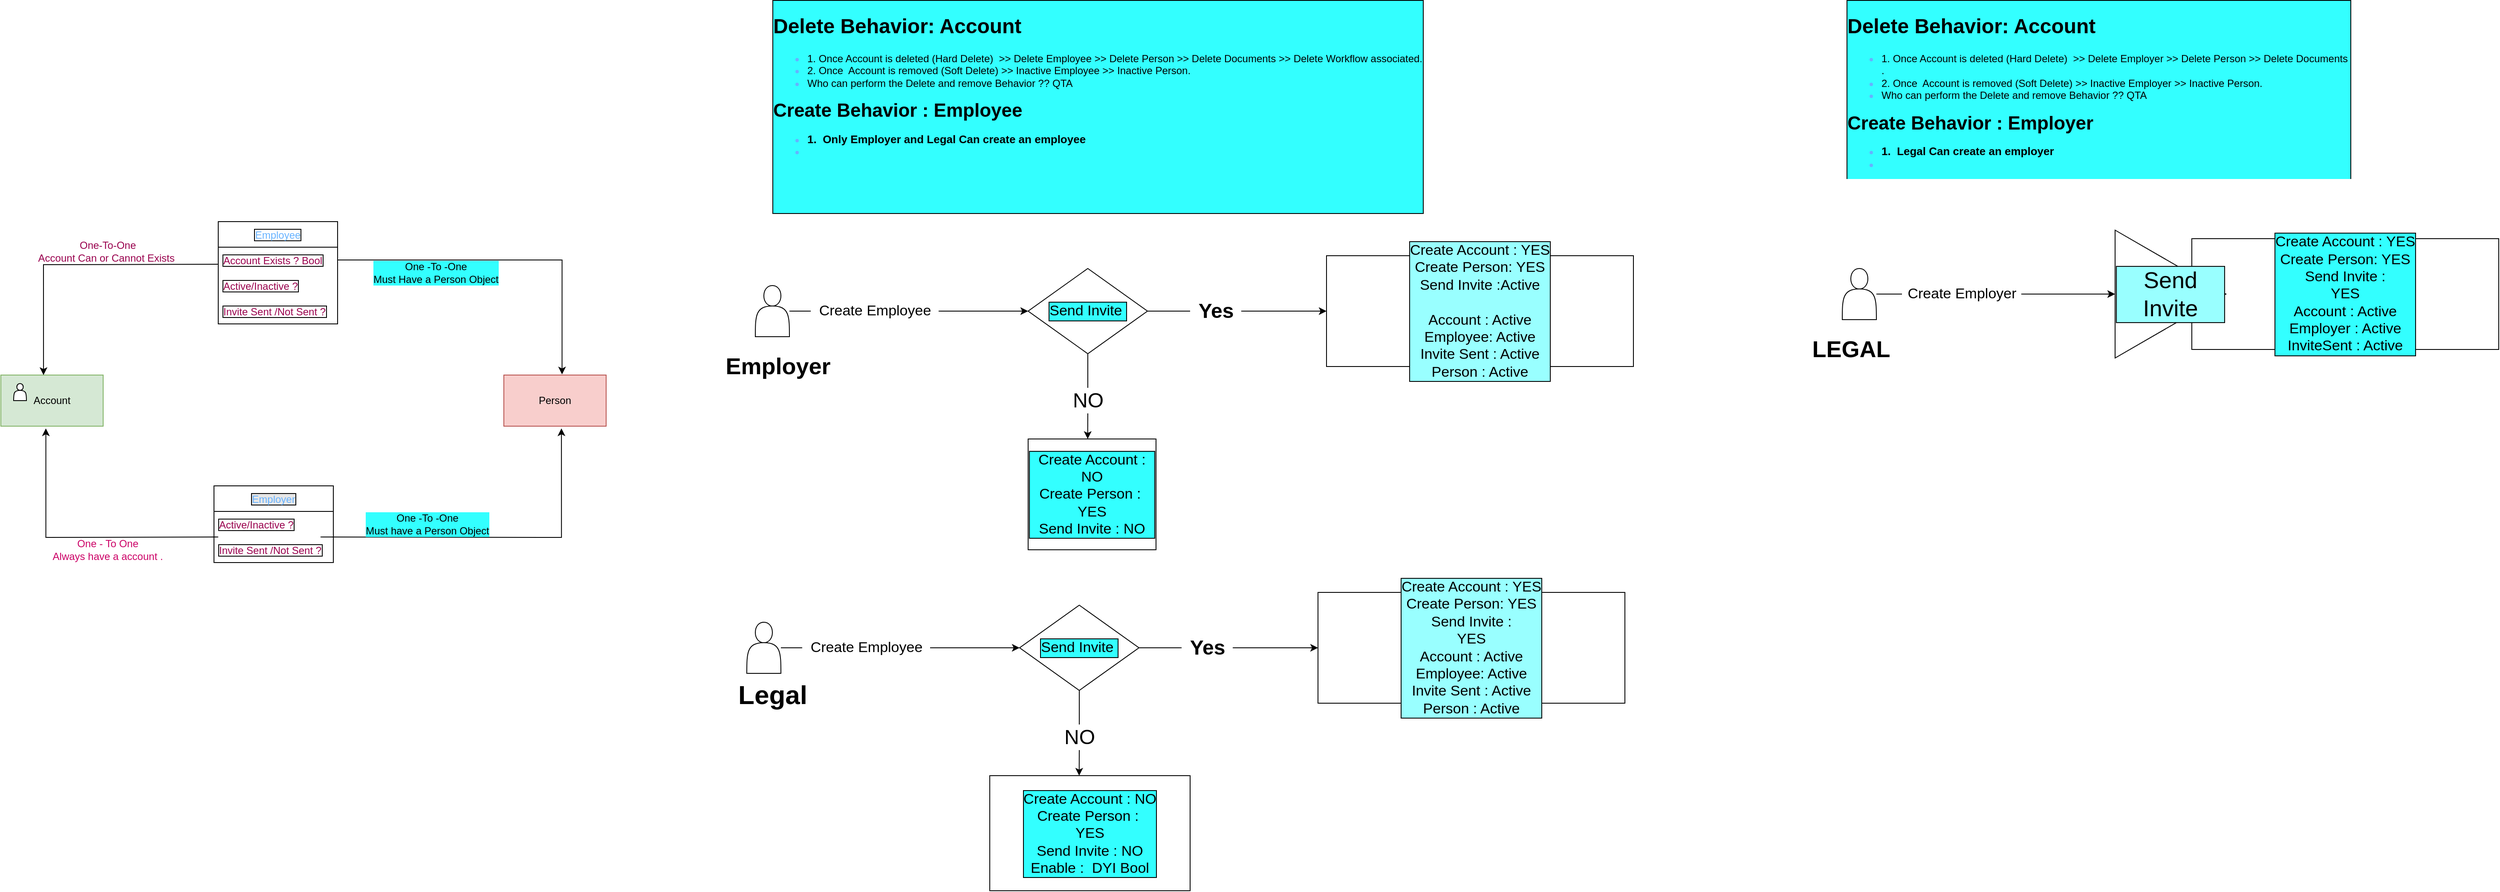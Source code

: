<mxfile version="16.4.5" type="github"><diagram id="2xvdcaAI2u6qGRwVfC7a" name="Page-1"><mxGraphModel dx="1384" dy="729" grid="1" gridSize="10" guides="1" tooltips="1" connect="1" arrows="1" fold="1" page="1" pageScale="1" pageWidth="850" pageHeight="1100" math="0" shadow="0"><root><mxCell id="0"/><mxCell id="1" parent="0"/><mxCell id="5xwT4UVQatDe8eMr6S1B-1" value="Account" style="rounded=0;whiteSpace=wrap;html=1;fillColor=#d5e8d4;strokeColor=#82b366;" vertex="1" parent="1"><mxGeometry x="70" y="450" width="120" height="60" as="geometry"/></mxCell><mxCell id="5xwT4UVQatDe8eMr6S1B-27" style="edgeStyle=orthogonalEdgeStyle;rounded=0;orthogonalLoop=1;jettySize=auto;html=1;entryX=0.417;entryY=0;entryDx=0;entryDy=0;entryPerimeter=0;" edge="1" parent="1" target="5xwT4UVQatDe8eMr6S1B-1"><mxGeometry relative="1" as="geometry"><mxPoint x="325" y="320.048" as="sourcePoint"/></mxGeometry></mxCell><mxCell id="5xwT4UVQatDe8eMr6S1B-17" style="edgeStyle=orthogonalEdgeStyle;rounded=0;orthogonalLoop=1;jettySize=auto;html=1;entryX=0.563;entryY=1.043;entryDx=0;entryDy=0;entryPerimeter=0;" edge="1" parent="1" target="5xwT4UVQatDe8eMr6S1B-5"><mxGeometry relative="1" as="geometry"><mxPoint x="445" y="640.048" as="sourcePoint"/></mxGeometry></mxCell><mxCell id="5xwT4UVQatDe8eMr6S1B-23" style="edgeStyle=orthogonalEdgeStyle;rounded=0;orthogonalLoop=1;jettySize=auto;html=1;entryX=0.44;entryY=1.043;entryDx=0;entryDy=0;entryPerimeter=0;" edge="1" parent="1" target="5xwT4UVQatDe8eMr6S1B-1"><mxGeometry relative="1" as="geometry"><mxPoint x="325" y="640.048" as="sourcePoint"/></mxGeometry></mxCell><mxCell id="5xwT4UVQatDe8eMr6S1B-5" value="Person" style="rounded=0;whiteSpace=wrap;html=1;fillColor=#f8cecc;strokeColor=#b85450;" vertex="1" parent="1"><mxGeometry x="660" y="450" width="120" height="60" as="geometry"/></mxCell><mxCell id="5xwT4UVQatDe8eMr6S1B-19" value="One -To -One&lt;br&gt;Must Have a Person Object" style="text;html=1;align=center;verticalAlign=middle;resizable=0;points=[];autosize=1;strokeColor=none;fillColor=none;labelBackgroundColor=#33FFFF;" vertex="1" parent="1"><mxGeometry x="500" y="315" width="160" height="30" as="geometry"/></mxCell><mxCell id="5xwT4UVQatDe8eMr6S1B-20" value="One -To -One&lt;br&gt;Must have a Person Object" style="text;html=1;align=center;verticalAlign=middle;resizable=0;points=[];autosize=1;strokeColor=none;fillColor=none;labelBackgroundColor=#33FFFF;" vertex="1" parent="1"><mxGeometry x="490" y="610" width="160" height="30" as="geometry"/></mxCell><mxCell id="5xwT4UVQatDe8eMr6S1B-24" value="One - To One&lt;br&gt;Always have a account ." style="text;html=1;align=center;verticalAlign=middle;resizable=0;points=[];autosize=1;strokeColor=none;fillColor=none;fontColor=#CC0066;" vertex="1" parent="1"><mxGeometry x="120" y="640" width="150" height="30" as="geometry"/></mxCell><mxCell id="5xwT4UVQatDe8eMr6S1B-26" value="" style="shape=actor;whiteSpace=wrap;html=1;labelBorderColor=default;" vertex="1" parent="1"><mxGeometry x="85" y="460" width="15" height="20" as="geometry"/></mxCell><mxCell id="5xwT4UVQatDe8eMr6S1B-28" value="One-To-One&lt;br&gt;Account Can or Cannot Exists&amp;nbsp;" style="text;html=1;align=center;verticalAlign=middle;resizable=0;points=[];autosize=1;strokeColor=none;fillColor=none;fontColor=#99004D;" vertex="1" parent="1"><mxGeometry x="105" y="290" width="180" height="30" as="geometry"/></mxCell><mxCell id="5xwT4UVQatDe8eMr6S1B-31" value="Employee" style="swimlane;fontStyle=0;childLayout=stackLayout;horizontal=1;startSize=30;horizontalStack=0;resizeParent=1;resizeParentMax=0;resizeLast=0;collapsible=1;marginBottom=0;labelBorderColor=default;fontColor=#66B2FF;" vertex="1" parent="1"><mxGeometry x="325" y="270" width="140" height="120" as="geometry"/></mxCell><mxCell id="5xwT4UVQatDe8eMr6S1B-32" value="Account Exists ? Bool" style="text;strokeColor=none;fillColor=none;align=left;verticalAlign=middle;spacingLeft=4;spacingRight=4;overflow=hidden;points=[[0,0.5],[1,0.5]];portConstraint=eastwest;rotatable=0;labelBorderColor=default;fontColor=#99004D;" vertex="1" parent="5xwT4UVQatDe8eMr6S1B-31"><mxGeometry y="30" width="140" height="30" as="geometry"/></mxCell><mxCell id="5xwT4UVQatDe8eMr6S1B-33" value="Active/Inactive ?" style="text;strokeColor=none;fillColor=none;align=left;verticalAlign=middle;spacingLeft=4;spacingRight=4;overflow=hidden;points=[[0,0.5],[1,0.5]];portConstraint=eastwest;rotatable=0;labelBorderColor=default;fontColor=#99004D;" vertex="1" parent="5xwT4UVQatDe8eMr6S1B-31"><mxGeometry y="60" width="140" height="30" as="geometry"/></mxCell><mxCell id="5xwT4UVQatDe8eMr6S1B-34" value="Invite Sent /Not Sent ?" style="text;strokeColor=none;fillColor=none;align=left;verticalAlign=middle;spacingLeft=4;spacingRight=4;overflow=hidden;points=[[0,0.5],[1,0.5]];portConstraint=eastwest;rotatable=0;labelBorderColor=default;fontColor=#99004D;" vertex="1" parent="5xwT4UVQatDe8eMr6S1B-31"><mxGeometry y="90" width="140" height="30" as="geometry"/></mxCell><mxCell id="5xwT4UVQatDe8eMr6S1B-35" style="edgeStyle=orthogonalEdgeStyle;rounded=0;orthogonalLoop=1;jettySize=auto;html=1;entryX=0.569;entryY=-0.012;entryDx=0;entryDy=0;entryPerimeter=0;fontColor=#99004D;" edge="1" parent="1" source="5xwT4UVQatDe8eMr6S1B-32" target="5xwT4UVQatDe8eMr6S1B-5"><mxGeometry relative="1" as="geometry"/></mxCell><mxCell id="5xwT4UVQatDe8eMr6S1B-36" value="Employer" style="swimlane;fontStyle=0;childLayout=stackLayout;horizontal=1;startSize=30;horizontalStack=0;resizeParent=1;resizeParentMax=0;resizeLast=0;collapsible=1;marginBottom=0;labelBorderColor=default;fontColor=#66B2FF;labelBackgroundColor=#E6E6E6;" vertex="1" parent="1"><mxGeometry x="320" y="580" width="140" height="90" as="geometry"/></mxCell><mxCell id="5xwT4UVQatDe8eMr6S1B-38" value="Active/Inactive ?" style="text;strokeColor=none;fillColor=none;align=left;verticalAlign=middle;spacingLeft=4;spacingRight=4;overflow=hidden;points=[[0,0.5],[1,0.5]];portConstraint=eastwest;rotatable=0;labelBorderColor=default;fontColor=#99004D;" vertex="1" parent="5xwT4UVQatDe8eMr6S1B-36"><mxGeometry y="30" width="140" height="30" as="geometry"/></mxCell><mxCell id="5xwT4UVQatDe8eMr6S1B-39" value="Invite Sent /Not Sent ?" style="text;strokeColor=none;fillColor=none;align=left;verticalAlign=middle;spacingLeft=4;spacingRight=4;overflow=hidden;points=[[0,0.5],[1,0.5]];portConstraint=eastwest;rotatable=0;labelBorderColor=default;fontColor=#99004D;" vertex="1" parent="5xwT4UVQatDe8eMr6S1B-36"><mxGeometry y="60" width="140" height="30" as="geometry"/></mxCell><mxCell id="5xwT4UVQatDe8eMr6S1B-40" value="&lt;h1&gt;&lt;font color=&quot;#000000&quot;&gt;Delete Behavior: Account&lt;/font&gt;&lt;/h1&gt;&lt;div&gt;&lt;ul&gt;&lt;li&gt;&lt;font color=&quot;#000000&quot;&gt;1. Once Account is deleted (Hard Delete)&amp;nbsp; &amp;gt;&amp;gt; Delete Employee &amp;gt;&amp;gt; Delete Person &amp;gt;&amp;gt; Delete Documents &amp;gt;&amp;gt; Delete Workflow associated.&lt;/font&gt;&lt;/li&gt;&lt;li&gt;&lt;font color=&quot;#000000&quot;&gt;2. Once&amp;nbsp; Account is removed (Soft Delete) &amp;gt;&amp;gt; Inactive Employee &amp;gt;&amp;gt; Inactive Person.&amp;nbsp;&lt;/font&gt;&lt;/li&gt;&lt;li&gt;&lt;font color=&quot;#000000&quot;&gt;Who can perform the Delete and remove Behavior ?? QTA&lt;/font&gt;&lt;/li&gt;&lt;/ul&gt;&lt;div&gt;&lt;font color=&quot;#000000&quot; style=&quot;font-size: 22px&quot;&gt;&lt;b&gt;Create Behavior&amp;nbsp;: Employee&lt;/b&gt;&lt;/font&gt;&lt;/div&gt;&lt;ul&gt;&lt;li&gt;&lt;font color=&quot;#000000&quot;&gt;&lt;b style=&quot;font-size: 13px&quot;&gt;1.&amp;nbsp; Only Employer and Legal Can create an employee&lt;/b&gt;&lt;/font&gt;&amp;nbsp;&lt;/li&gt;&lt;li&gt;&lt;br&gt;&lt;/li&gt;&lt;/ul&gt;&lt;/div&gt;&lt;div&gt;&amp;nbsp;&lt;/div&gt;&lt;p&gt;&lt;br&gt;&lt;/p&gt;" style="text;html=1;strokeColor=none;fillColor=none;spacing=5;spacingTop=-20;whiteSpace=wrap;overflow=hidden;rounded=0;labelBackgroundColor=#33FFFF;labelBorderColor=default;fontColor=#66B2FF;" vertex="1" parent="1"><mxGeometry x="970" y="20" width="1135" height="260" as="geometry"/></mxCell><mxCell id="5xwT4UVQatDe8eMr6S1B-44" value="" style="edgeStyle=orthogonalEdgeStyle;rounded=0;orthogonalLoop=1;jettySize=auto;html=1;fontSize=13;fontColor=#000000;startArrow=none;" edge="1" parent="1" source="5xwT4UVQatDe8eMr6S1B-46"><mxGeometry relative="1" as="geometry"><mxPoint x="1275" y="375" as="targetPoint"/></mxGeometry></mxCell><mxCell id="5xwT4UVQatDe8eMr6S1B-42" value="" style="shape=actor;whiteSpace=wrap;html=1;labelBackgroundColor=#99FFFF;labelBorderColor=default;fontSize=13;fontColor=#000000;" vertex="1" parent="1"><mxGeometry x="955" y="345" width="40" height="60" as="geometry"/></mxCell><mxCell id="5xwT4UVQatDe8eMr6S1B-45" value="Employer&amp;nbsp;" style="text;html=1;align=center;verticalAlign=middle;resizable=0;points=[];autosize=1;strokeColor=none;fillColor=none;fontSize=27;fontColor=#000000;fontStyle=1" vertex="1" parent="1"><mxGeometry x="910" y="420" width="150" height="40" as="geometry"/></mxCell><mxCell id="5xwT4UVQatDe8eMr6S1B-46" value="Create Employee" style="text;html=1;align=center;verticalAlign=middle;resizable=0;points=[];autosize=1;strokeColor=none;fillColor=none;fontSize=17;fontColor=#000000;" vertex="1" parent="1"><mxGeometry x="1020" y="360" width="150" height="30" as="geometry"/></mxCell><mxCell id="5xwT4UVQatDe8eMr6S1B-47" value="" style="edgeStyle=orthogonalEdgeStyle;rounded=0;orthogonalLoop=1;jettySize=auto;html=1;fontSize=13;fontColor=#000000;endArrow=none;" edge="1" parent="1" source="5xwT4UVQatDe8eMr6S1B-42" target="5xwT4UVQatDe8eMr6S1B-46"><mxGeometry relative="1" as="geometry"><mxPoint x="995" y="375" as="sourcePoint"/><mxPoint x="1275" y="375" as="targetPoint"/></mxGeometry></mxCell><mxCell id="5xwT4UVQatDe8eMr6S1B-50" value="" style="edgeStyle=orthogonalEdgeStyle;rounded=0;orthogonalLoop=1;jettySize=auto;html=1;fontSize=17;fontColor=#000000;startArrow=none;" edge="1" parent="1" source="5xwT4UVQatDe8eMr6S1B-51" target="5xwT4UVQatDe8eMr6S1B-49"><mxGeometry relative="1" as="geometry"/></mxCell><mxCell id="5xwT4UVQatDe8eMr6S1B-54" style="edgeStyle=orthogonalEdgeStyle;rounded=0;orthogonalLoop=1;jettySize=auto;html=1;exitX=0.5;exitY=1;exitDx=0;exitDy=0;fontSize=24;fontColor=#000000;startArrow=none;" edge="1" parent="1" source="5xwT4UVQatDe8eMr6S1B-57"><mxGeometry relative="1" as="geometry"><mxPoint x="1344.857" y="525" as="targetPoint"/></mxGeometry></mxCell><mxCell id="5xwT4UVQatDe8eMr6S1B-48" value="Send Invite&amp;nbsp;" style="rhombus;whiteSpace=wrap;html=1;labelBackgroundColor=#33FFFF;labelBorderColor=default;fontSize=17;fontColor=#000000;" vertex="1" parent="1"><mxGeometry x="1275" y="325" width="140" height="100" as="geometry"/></mxCell><mxCell id="5xwT4UVQatDe8eMr6S1B-49" value="Create Account : YES&lt;br&gt;Create Person: YES &lt;br&gt;Send Invite :Active&lt;br&gt;&lt;br&gt;Account : Active&lt;br&gt;Employee: Active&lt;br&gt;Invite Sent : Active&lt;br&gt;Person : Active" style="whiteSpace=wrap;html=1;fontSize=17;fontColor=#000000;labelBackgroundColor=#99FFFF;labelBorderColor=default;" vertex="1" parent="1"><mxGeometry x="1625" y="310" width="360" height="130" as="geometry"/></mxCell><mxCell id="5xwT4UVQatDe8eMr6S1B-51" value="Yes" style="text;html=1;align=center;verticalAlign=middle;resizable=0;points=[];autosize=1;strokeColor=none;fillColor=none;fontSize=24;fontColor=#000000;fontStyle=1" vertex="1" parent="1"><mxGeometry x="1465" y="360" width="60" height="30" as="geometry"/></mxCell><mxCell id="5xwT4UVQatDe8eMr6S1B-52" value="" style="edgeStyle=orthogonalEdgeStyle;rounded=0;orthogonalLoop=1;jettySize=auto;html=1;fontSize=17;fontColor=#000000;endArrow=none;" edge="1" parent="1" source="5xwT4UVQatDe8eMr6S1B-48" target="5xwT4UVQatDe8eMr6S1B-51"><mxGeometry relative="1" as="geometry"><mxPoint x="1415" y="375" as="sourcePoint"/><mxPoint x="1595" y="375" as="targetPoint"/></mxGeometry></mxCell><mxCell id="5xwT4UVQatDe8eMr6S1B-56" value="Create Account : NO&lt;br&gt;Create Person :&amp;nbsp;&lt;br&gt;YES&lt;br&gt;Send Invite : NO&lt;br&gt;" style="whiteSpace=wrap;html=1;fontSize=17;fontColor=#000000;labelBackgroundColor=#33FFFF;labelBorderColor=default;" vertex="1" parent="1"><mxGeometry x="1275" y="525" width="150" height="130" as="geometry"/></mxCell><mxCell id="5xwT4UVQatDe8eMr6S1B-57" value="NO" style="text;html=1;align=center;verticalAlign=middle;resizable=0;points=[];autosize=1;strokeColor=none;fillColor=none;fontSize=24;fontColor=#000000;" vertex="1" parent="1"><mxGeometry x="1320" y="465" width="50" height="30" as="geometry"/></mxCell><mxCell id="5xwT4UVQatDe8eMr6S1B-58" value="" style="edgeStyle=orthogonalEdgeStyle;rounded=0;orthogonalLoop=1;jettySize=auto;html=1;exitX=0.5;exitY=1;exitDx=0;exitDy=0;fontSize=24;fontColor=#000000;endArrow=none;" edge="1" parent="1" source="5xwT4UVQatDe8eMr6S1B-48" target="5xwT4UVQatDe8eMr6S1B-57"><mxGeometry relative="1" as="geometry"><mxPoint x="1344.857" y="525" as="targetPoint"/><mxPoint x="1345" y="425" as="sourcePoint"/></mxGeometry></mxCell><mxCell id="5xwT4UVQatDe8eMr6S1B-59" value="&lt;h1&gt;&lt;font color=&quot;#000000&quot;&gt;Delete Behavior: Account&lt;/font&gt;&lt;/h1&gt;&lt;div&gt;&lt;ul&gt;&lt;li&gt;&lt;font color=&quot;#000000&quot;&gt;1. Once Account is deleted (Hard Delete)&amp;nbsp; &amp;gt;&amp;gt; Delete Employer &amp;gt;&amp;gt; Delete Person &amp;gt;&amp;gt; Delete Documents .&lt;/font&gt;&lt;/li&gt;&lt;li&gt;&lt;font color=&quot;#000000&quot;&gt;2. Once&amp;nbsp; Account is removed (Soft Delete) &amp;gt;&amp;gt; Inactive Employer &amp;gt;&amp;gt; Inactive Person.&amp;nbsp;&lt;/font&gt;&lt;/li&gt;&lt;li&gt;&lt;font color=&quot;#000000&quot;&gt;Who can perform the Delete and remove Behavior ?? QTA&lt;/font&gt;&lt;/li&gt;&lt;/ul&gt;&lt;div&gt;&lt;font color=&quot;#000000&quot; style=&quot;font-size: 22px&quot;&gt;&lt;b&gt;Create Behavior&amp;nbsp;: Employer&lt;/b&gt;&lt;/font&gt;&lt;/div&gt;&lt;ul&gt;&lt;li&gt;&lt;font color=&quot;#000000&quot;&gt;&lt;b style=&quot;font-size: 13px&quot;&gt;1.&amp;nbsp; Legal Can create an employer&lt;/b&gt;&lt;/font&gt;&lt;/li&gt;&lt;li&gt;&lt;br&gt;&lt;/li&gt;&lt;/ul&gt;&lt;/div&gt;&lt;div&gt;&amp;nbsp;&lt;/div&gt;&lt;p&gt;&lt;br&gt;&lt;/p&gt;" style="text;html=1;strokeColor=none;fillColor=none;spacing=5;spacingTop=-20;whiteSpace=wrap;overflow=hidden;rounded=0;labelBackgroundColor=#33FFFF;labelBorderColor=default;fontColor=#66B2FF;" vertex="1" parent="1"><mxGeometry x="2230" y="20" width="600" height="200" as="geometry"/></mxCell><mxCell id="5xwT4UVQatDe8eMr6S1B-61" value="Legal" style="text;html=1;align=center;verticalAlign=middle;resizable=0;points=[];autosize=1;strokeColor=none;fillColor=none;fontSize=31;fontColor=#000000;fontStyle=1" vertex="1" parent="1"><mxGeometry x="925" y="805" width="100" height="40" as="geometry"/></mxCell><mxCell id="5xwT4UVQatDe8eMr6S1B-63" value="" style="edgeStyle=orthogonalEdgeStyle;rounded=0;orthogonalLoop=1;jettySize=auto;html=1;fontSize=13;fontColor=#000000;startArrow=none;" edge="1" parent="1" source="5xwT4UVQatDe8eMr6S1B-66"><mxGeometry relative="1" as="geometry"><mxPoint x="1265" y="770" as="targetPoint"/></mxGeometry></mxCell><mxCell id="5xwT4UVQatDe8eMr6S1B-64" value="" style="shape=actor;whiteSpace=wrap;html=1;labelBackgroundColor=#99FFFF;labelBorderColor=default;fontSize=13;fontColor=#000000;" vertex="1" parent="1"><mxGeometry x="945" y="740" width="40" height="60" as="geometry"/></mxCell><mxCell id="5xwT4UVQatDe8eMr6S1B-66" value="Create Employee" style="text;html=1;align=center;verticalAlign=middle;resizable=0;points=[];autosize=1;strokeColor=none;fillColor=none;fontSize=17;fontColor=#000000;" vertex="1" parent="1"><mxGeometry x="1010" y="755" width="150" height="30" as="geometry"/></mxCell><mxCell id="5xwT4UVQatDe8eMr6S1B-67" value="" style="edgeStyle=orthogonalEdgeStyle;rounded=0;orthogonalLoop=1;jettySize=auto;html=1;fontSize=13;fontColor=#000000;endArrow=none;" edge="1" parent="1" source="5xwT4UVQatDe8eMr6S1B-64" target="5xwT4UVQatDe8eMr6S1B-66"><mxGeometry relative="1" as="geometry"><mxPoint x="985" y="770" as="sourcePoint"/><mxPoint x="1265" y="770" as="targetPoint"/></mxGeometry></mxCell><mxCell id="5xwT4UVQatDe8eMr6S1B-68" value="" style="edgeStyle=orthogonalEdgeStyle;rounded=0;orthogonalLoop=1;jettySize=auto;html=1;fontSize=17;fontColor=#000000;startArrow=none;" edge="1" parent="1" source="5xwT4UVQatDe8eMr6S1B-72" target="5xwT4UVQatDe8eMr6S1B-71"><mxGeometry relative="1" as="geometry"/></mxCell><mxCell id="5xwT4UVQatDe8eMr6S1B-69" style="edgeStyle=orthogonalEdgeStyle;rounded=0;orthogonalLoop=1;jettySize=auto;html=1;exitX=0.5;exitY=1;exitDx=0;exitDy=0;fontSize=24;fontColor=#000000;startArrow=none;" edge="1" parent="1" source="5xwT4UVQatDe8eMr6S1B-75"><mxGeometry relative="1" as="geometry"><mxPoint x="1334.857" y="920" as="targetPoint"/></mxGeometry></mxCell><mxCell id="5xwT4UVQatDe8eMr6S1B-70" value="Send Invite&amp;nbsp;" style="rhombus;whiteSpace=wrap;html=1;labelBackgroundColor=#33FFFF;labelBorderColor=default;fontSize=17;fontColor=#000000;" vertex="1" parent="1"><mxGeometry x="1265" y="720" width="140" height="100" as="geometry"/></mxCell><mxCell id="5xwT4UVQatDe8eMr6S1B-71" value="Create Account : YES&lt;br&gt;Create Person: YES &lt;br&gt;Send Invite : &lt;br&gt;YES&lt;br&gt;Account : Active&lt;br&gt;Employee: Active&lt;br&gt;Invite Sent : Active&lt;br&gt;Person : Active" style="whiteSpace=wrap;html=1;fontSize=17;fontColor=#000000;labelBackgroundColor=#99FFFF;labelBorderColor=default;" vertex="1" parent="1"><mxGeometry x="1615" y="705" width="360" height="130" as="geometry"/></mxCell><mxCell id="5xwT4UVQatDe8eMr6S1B-72" value="Yes" style="text;html=1;align=center;verticalAlign=middle;resizable=0;points=[];autosize=1;strokeColor=none;fillColor=none;fontSize=24;fontColor=#000000;fontStyle=1" vertex="1" parent="1"><mxGeometry x="1455" y="755" width="60" height="30" as="geometry"/></mxCell><mxCell id="5xwT4UVQatDe8eMr6S1B-73" value="" style="edgeStyle=orthogonalEdgeStyle;rounded=0;orthogonalLoop=1;jettySize=auto;html=1;fontSize=17;fontColor=#000000;endArrow=none;" edge="1" parent="1" source="5xwT4UVQatDe8eMr6S1B-70" target="5xwT4UVQatDe8eMr6S1B-72"><mxGeometry relative="1" as="geometry"><mxPoint x="1405" y="770" as="sourcePoint"/><mxPoint x="1585" y="770" as="targetPoint"/></mxGeometry></mxCell><mxCell id="5xwT4UVQatDe8eMr6S1B-74" value="Create Account : NO&lt;br&gt;Create Person :&amp;nbsp;&lt;br&gt;YES&lt;br&gt;Send Invite : NO&lt;br&gt;Enable :&amp;nbsp; DYI Bool" style="whiteSpace=wrap;html=1;fontSize=17;fontColor=#000000;labelBackgroundColor=#33FFFF;labelBorderColor=default;" vertex="1" parent="1"><mxGeometry x="1230" y="920" width="235" height="135" as="geometry"/></mxCell><mxCell id="5xwT4UVQatDe8eMr6S1B-75" value="NO" style="text;html=1;align=center;verticalAlign=middle;resizable=0;points=[];autosize=1;strokeColor=none;fillColor=none;fontSize=24;fontColor=#000000;" vertex="1" parent="1"><mxGeometry x="1310" y="860" width="50" height="30" as="geometry"/></mxCell><mxCell id="5xwT4UVQatDe8eMr6S1B-76" value="" style="edgeStyle=orthogonalEdgeStyle;rounded=0;orthogonalLoop=1;jettySize=auto;html=1;exitX=0.5;exitY=1;exitDx=0;exitDy=0;fontSize=24;fontColor=#000000;endArrow=none;" edge="1" parent="1" source="5xwT4UVQatDe8eMr6S1B-70" target="5xwT4UVQatDe8eMr6S1B-75"><mxGeometry relative="1" as="geometry"><mxPoint x="1334.857" y="920" as="targetPoint"/><mxPoint x="1335" y="820" as="sourcePoint"/></mxGeometry></mxCell><mxCell id="5xwT4UVQatDe8eMr6S1B-80" value="" style="edgeStyle=orthogonalEdgeStyle;rounded=0;orthogonalLoop=1;jettySize=auto;html=1;fontSize=13;fontColor=#000000;startArrow=none;" edge="1" parent="1" source="5xwT4UVQatDe8eMr6S1B-82"><mxGeometry relative="1" as="geometry"><mxPoint x="2550" y="355" as="targetPoint"/></mxGeometry></mxCell><mxCell id="5xwT4UVQatDe8eMr6S1B-81" value="" style="shape=actor;whiteSpace=wrap;html=1;labelBackgroundColor=#99FFFF;labelBorderColor=default;fontSize=13;fontColor=#000000;" vertex="1" parent="1"><mxGeometry x="2230" y="325" width="40" height="60" as="geometry"/></mxCell><mxCell id="5xwT4UVQatDe8eMr6S1B-82" value="Create Employer" style="text;html=1;align=center;verticalAlign=middle;resizable=0;points=[];autosize=1;strokeColor=none;fillColor=none;fontSize=17;fontColor=#000000;" vertex="1" parent="1"><mxGeometry x="2300" y="340" width="140" height="30" as="geometry"/></mxCell><mxCell id="5xwT4UVQatDe8eMr6S1B-83" value="" style="edgeStyle=orthogonalEdgeStyle;rounded=0;orthogonalLoop=1;jettySize=auto;html=1;fontSize=13;fontColor=#000000;endArrow=none;" edge="1" parent="1" source="5xwT4UVQatDe8eMr6S1B-81" target="5xwT4UVQatDe8eMr6S1B-82"><mxGeometry relative="1" as="geometry"><mxPoint x="2270" y="355" as="sourcePoint"/><mxPoint x="2550" y="355" as="targetPoint"/></mxGeometry></mxCell><mxCell id="5xwT4UVQatDe8eMr6S1B-87" value="Create Account : YES&lt;br&gt;Create Person: YES &lt;br&gt;Send Invite : &lt;br&gt;YES&lt;br&gt;Account : Active&lt;br&gt;Employer : Active&lt;br&gt;InviteSent : Active" style="whiteSpace=wrap;html=1;fontSize=17;fontColor=#000000;labelBackgroundColor=#33FFFF;labelBorderColor=default;" vertex="1" parent="1"><mxGeometry x="2640" y="290" width="360" height="130" as="geometry"/></mxCell><mxCell id="5xwT4UVQatDe8eMr6S1B-93" value="LEGAL" style="text;html=1;align=center;verticalAlign=middle;resizable=0;points=[];autosize=1;strokeColor=none;fillColor=none;fontSize=27;fontColor=#000000;fontStyle=1" vertex="1" parent="1"><mxGeometry x="2185" y="400" width="110" height="40" as="geometry"/></mxCell><mxCell id="5xwT4UVQatDe8eMr6S1B-94" value="Send Invite" style="triangle;whiteSpace=wrap;html=1;labelBackgroundColor=#99FFFF;labelBorderColor=default;fontSize=27;fontColor=#000000;" vertex="1" parent="1"><mxGeometry x="2550" y="280" width="130" height="150" as="geometry"/></mxCell></root></mxGraphModel></diagram></mxfile>
